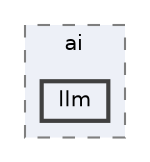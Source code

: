digraph "lib/ai/llm"
{
 // LATEX_PDF_SIZE
  bgcolor="transparent";
  edge [fontname=Helvetica,fontsize=10,labelfontname=Helvetica,labelfontsize=10];
  node [fontname=Helvetica,fontsize=10,shape=box,height=0.2,width=0.4];
  compound=true
  subgraph clusterdir_9006fd717e550db27c5d60e4af58c13b {
    graph [ bgcolor="#edf0f7", pencolor="grey50", label="ai", fontname=Helvetica,fontsize=10 style="filled,dashed", URL="dir_9006fd717e550db27c5d60e4af58c13b.html",tooltip=""]
  dir_045c764b2e2bab18209563210cfa2791 [label="llm", fillcolor="#edf0f7", color="grey25", style="filled,bold", URL="dir_045c764b2e2bab18209563210cfa2791.html",tooltip=""];
  }
}
